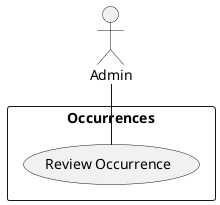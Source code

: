 @startuml Review Occurence
rectangle "Occurrences"{
(Review Occurrence)
}
actor :Admin:
Admin -- (Review Occurrence)

@enduml

# Participating Actors

- Admin

# Preconditions

- admin Loged in

# Flow of Events

1. Admin clicks on review Occurrence
    2. System displyes all information of the occurrence
    3. system displyes a notes page and buttons for action that the admin can take
4. Admin adds notes to Occurrece
5. Admin exits the occurrence review
6. system exits the occurrence review and saves the notes and changes to occurrence

# Alternative Flow of Events

5a. admin clicks close Occurrence
6a. System calls CloseOccurrence
7a. System exits the occurence review and saves the notes and changes to occurrence

# Postconditions
Admin loged in

# Quality Requirements

User interface is clean and dosent look like a windows prototype that is still there.